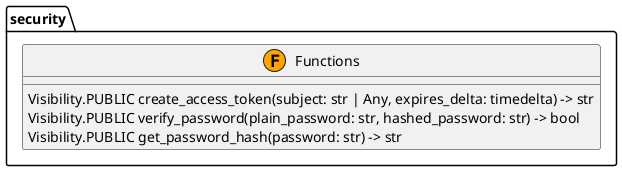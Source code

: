 @startuml
skinparam classAttributeIconSize 0

package "security" {
  class Functions <<(F,orange)>> {
    Visibility.PUBLIC create_access_token(subject: str | Any, expires_delta: timedelta) -> str
    Visibility.PUBLIC verify_password(plain_password: str, hashed_password: str) -> bool
    Visibility.PUBLIC get_password_hash(password: str) -> str
  }
}

' Relationships
@enduml